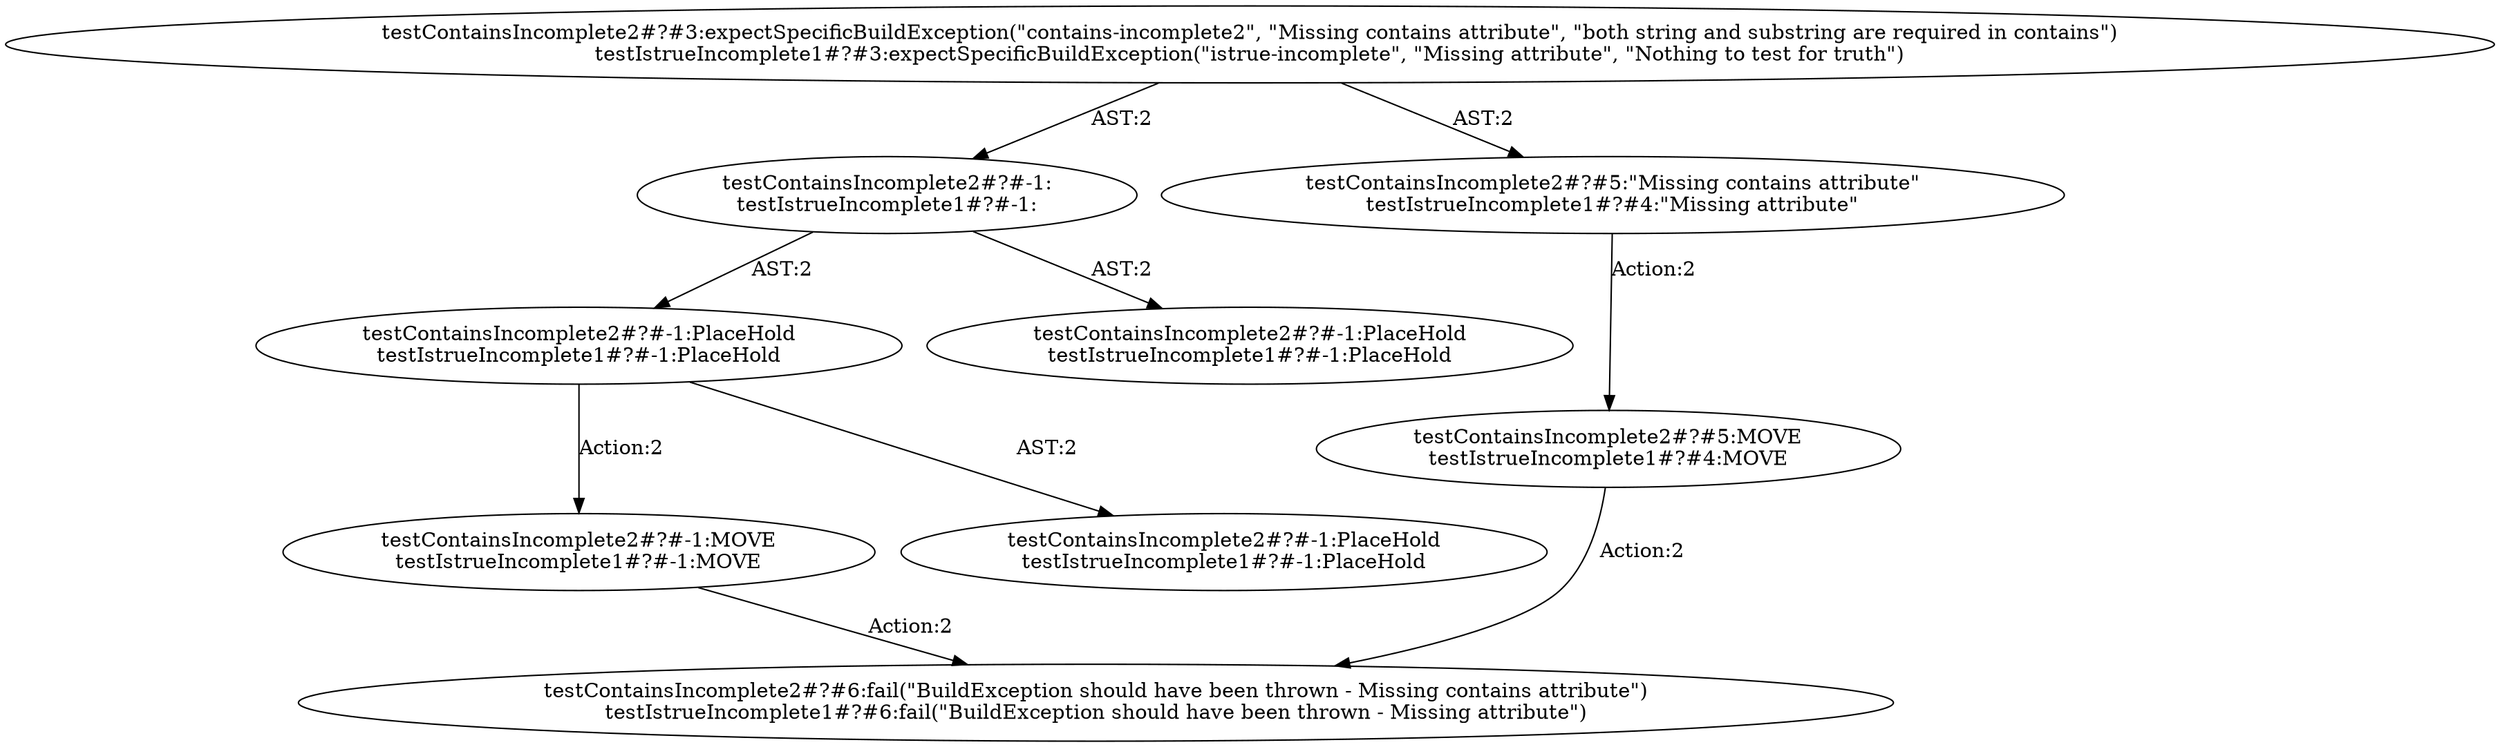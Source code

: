 digraph "Pattern" {
0 [label="testContainsIncomplete2#?#-1:MOVE
testIstrueIncomplete1#?#-1:MOVE" shape=ellipse]
1 [label="testContainsIncomplete2#?#-1:PlaceHold
testIstrueIncomplete1#?#-1:PlaceHold" shape=ellipse]
2 [label="testContainsIncomplete2#?#-1:
testIstrueIncomplete1#?#-1:" shape=ellipse]
3 [label="testContainsIncomplete2#?#3:expectSpecificBuildException(\"contains-incomplete2\", \"Missing contains attribute\", \"both string and substring are required in contains\")
testIstrueIncomplete1#?#3:expectSpecificBuildException(\"istrue-incomplete\", \"Missing attribute\", \"Nothing to test for truth\")" shape=ellipse]
4 [label="testContainsIncomplete2#?#-1:PlaceHold
testIstrueIncomplete1#?#-1:PlaceHold" shape=ellipse]
5 [label="testContainsIncomplete2#?#-1:PlaceHold
testIstrueIncomplete1#?#-1:PlaceHold" shape=ellipse]
6 [label="testContainsIncomplete2#?#6:fail(\"BuildException should have been thrown - Missing contains attribute\")
testIstrueIncomplete1#?#6:fail(\"BuildException should have been thrown - Missing attribute\")" shape=ellipse]
7 [label="testContainsIncomplete2#?#5:MOVE
testIstrueIncomplete1#?#4:MOVE" shape=ellipse]
8 [label="testContainsIncomplete2#?#5:\"Missing contains attribute\"
testIstrueIncomplete1#?#4:\"Missing attribute\"" shape=ellipse]
0 -> 6 [label="Action:2"];
1 -> 0 [label="Action:2"];
1 -> 5 [label="AST:2"];
2 -> 1 [label="AST:2"];
2 -> 4 [label="AST:2"];
3 -> 2 [label="AST:2"];
3 -> 8 [label="AST:2"];
7 -> 6 [label="Action:2"];
8 -> 7 [label="Action:2"];
}
